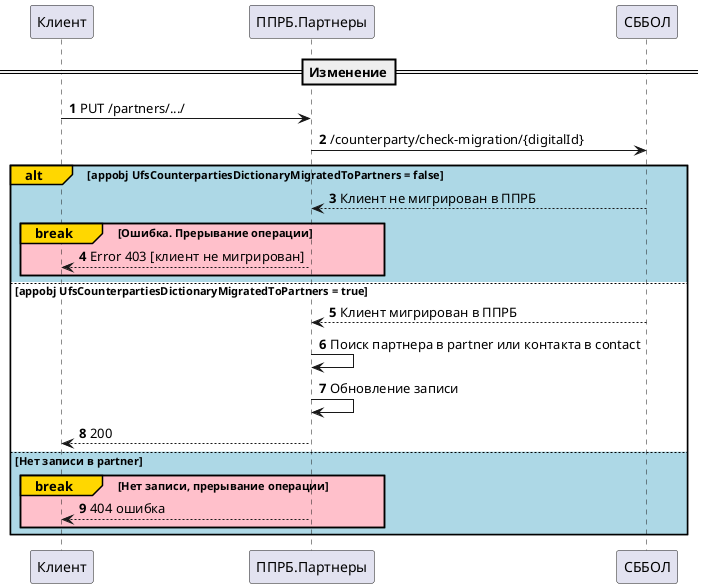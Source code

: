 @startuml
'https://plantuml.com/sequence-diagram
autonumber
==Изменение==
Клиент -> ППРБ.Партнеры: PUT /partners/.../
ППРБ.Партнеры -> СББОЛ: /counterparty/check-migration/{digitalId}
alt#Gold #lightblue appobj UfsCounterpartiesDictionaryMigratedToPartners = false
СББОЛ --> ППРБ.Партнеры: Клиент не мигрирован в ППРБ
break#Gold #Pink Ошибка. Прерывание операции
ППРБ.Партнеры --> Клиент: Error 403 [клиент не мигрирован]
end
else #white appobj UfsCounterpartiesDictionaryMigratedToPartners = true
СББОЛ --> ППРБ.Партнеры: Клиент мигрирован в ППРБ
ППРБ.Партнеры -> ППРБ.Партнеры: Поиск партнера в partner или контакта в contact
ППРБ.Партнеры -> ППРБ.Партнеры: Обновление записи
ППРБ.Партнеры --> Клиент: 200
else Нет записи в partner
break#Gold #pink Нет записи, прерывание операции
ППРБ.Партнеры --> Клиент: 404 ошибка
end
end
@enduml
